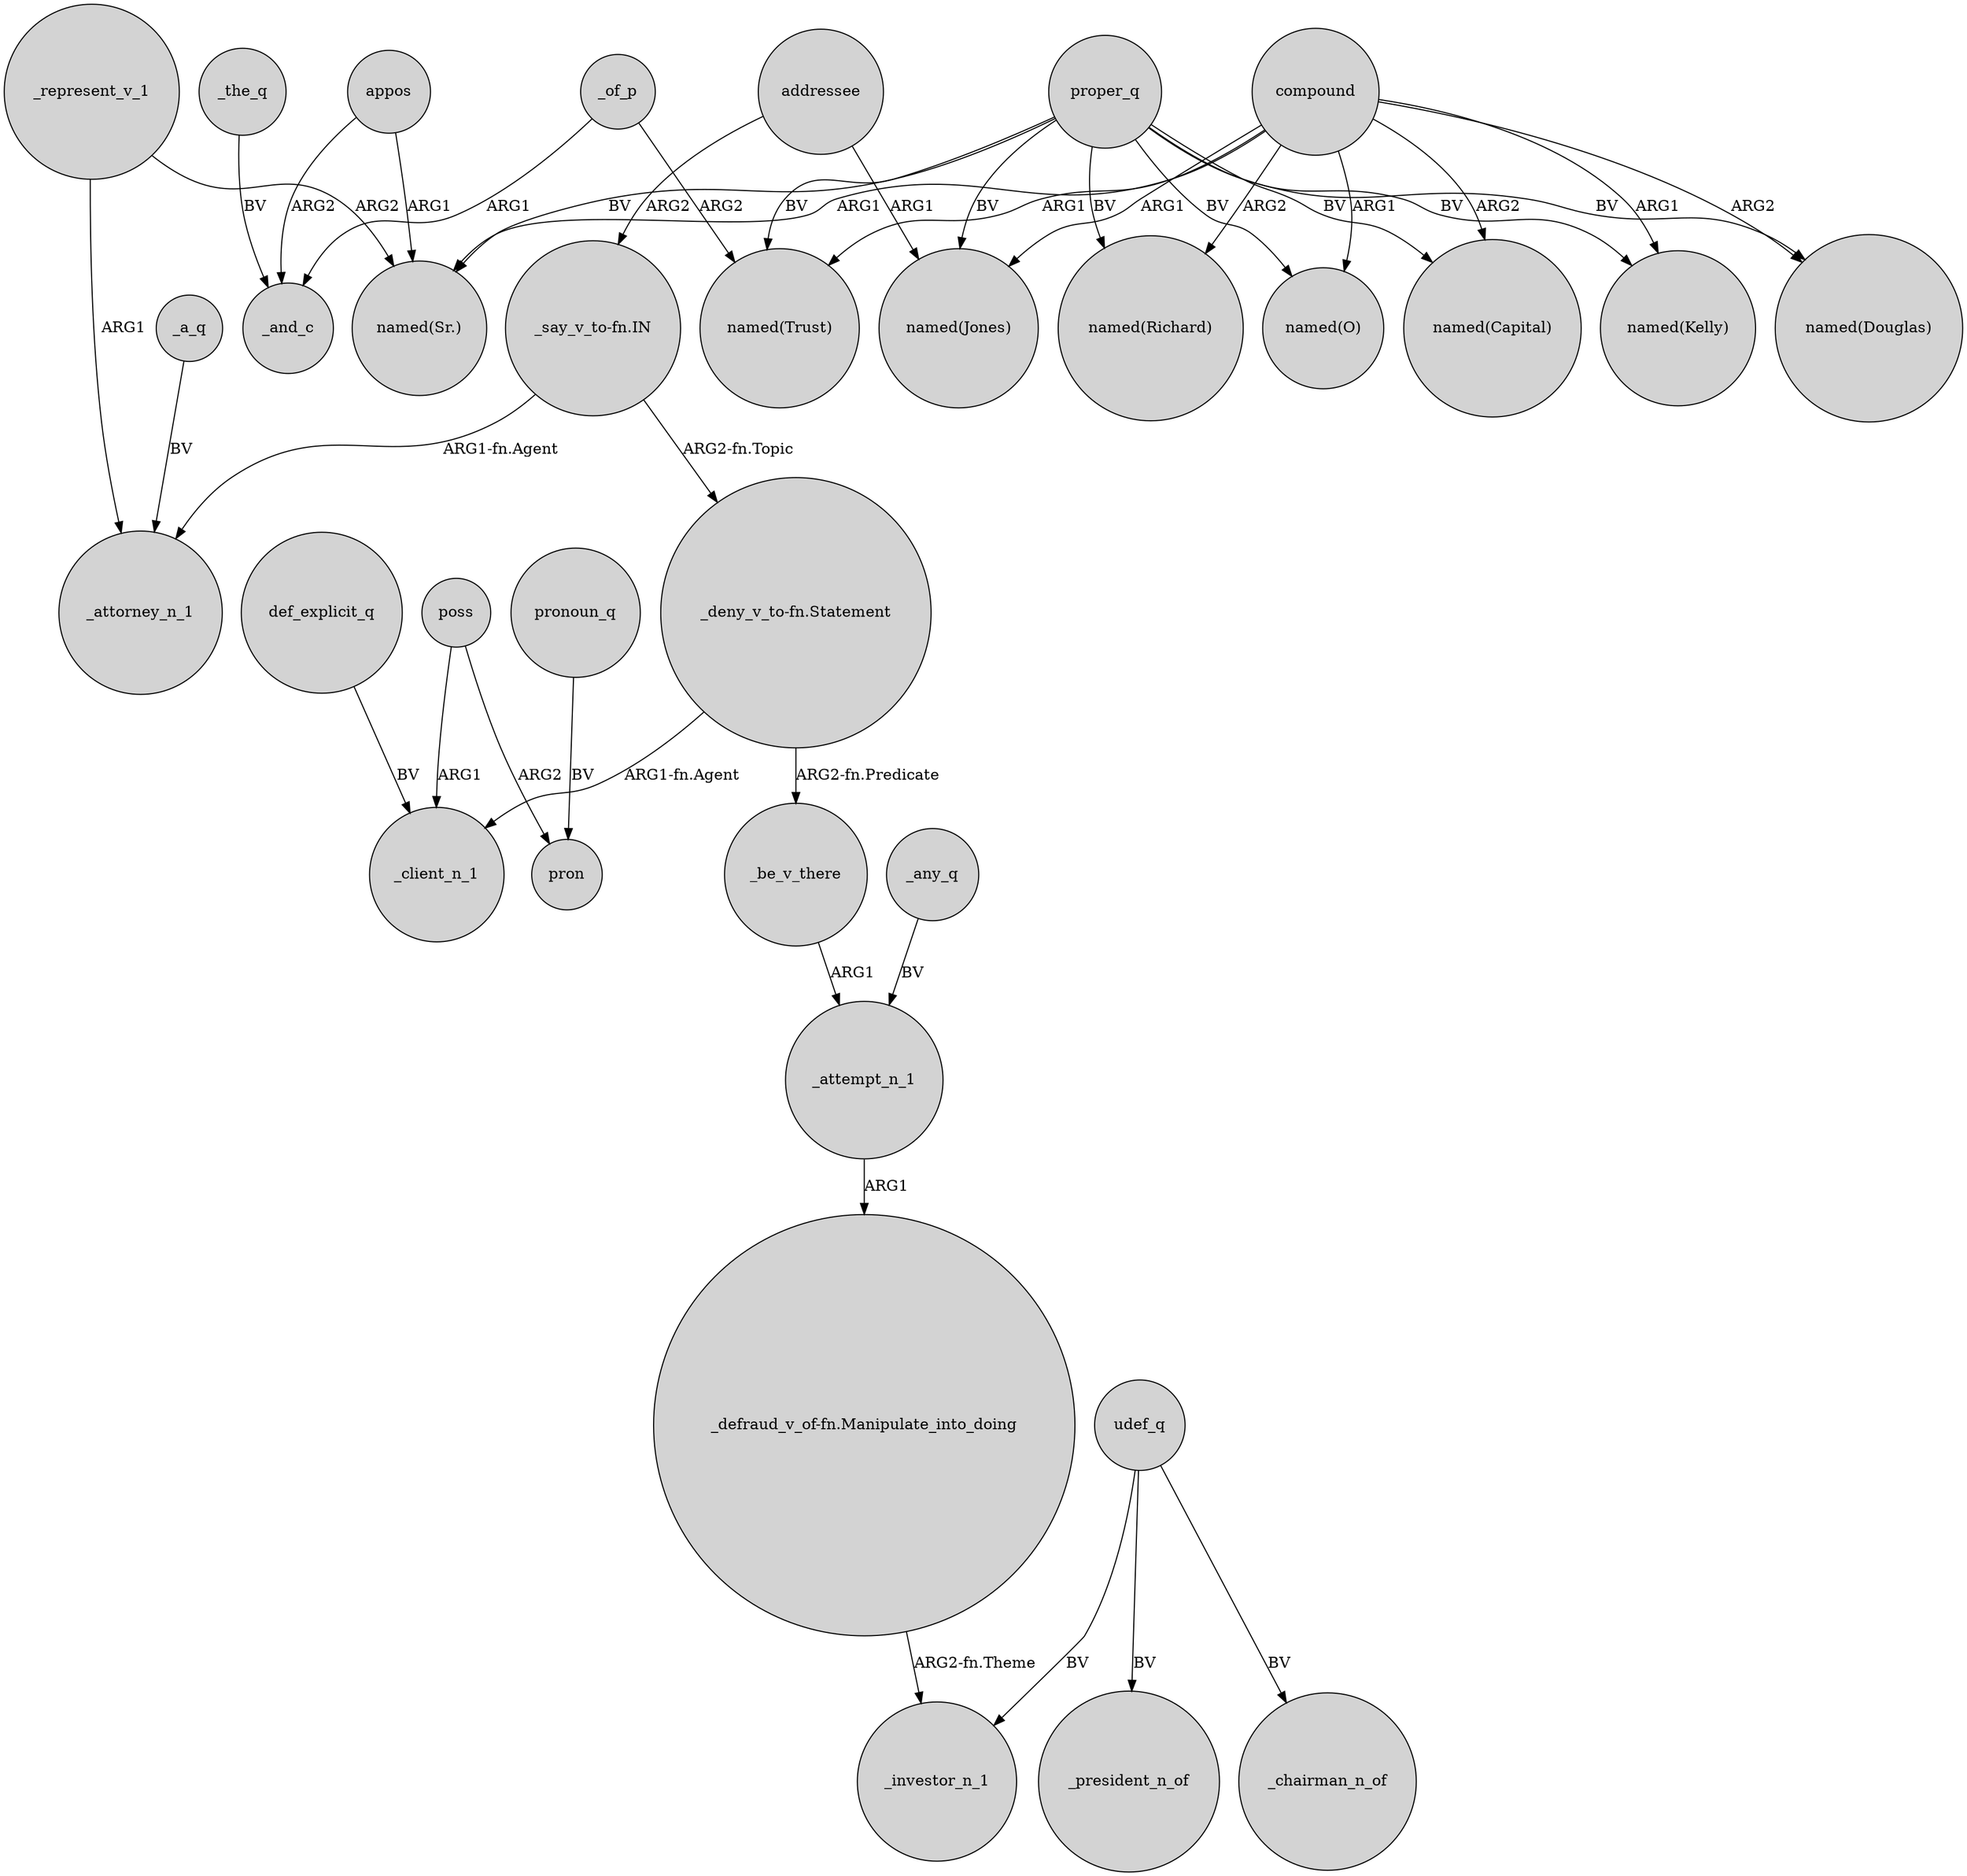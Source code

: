 digraph {
	node [shape=circle style=filled]
	_a_q -> _attorney_n_1 [label=BV]
	_the_q -> _and_c [label=BV]
	def_explicit_q -> _client_n_1 [label=BV]
	proper_q -> "named(Sr.)" [label=BV]
	_be_v_there -> _attempt_n_1 [label=ARG1]
	addressee -> "named(Jones)" [label=ARG1]
	_of_p -> "named(Trust)" [label=ARG2]
	_represent_v_1 -> _attorney_n_1 [label=ARG1]
	proper_q -> "named(Capital)" [label=BV]
	poss -> pron [label=ARG2]
	udef_q -> _investor_n_1 [label=BV]
	addressee -> "_say_v_to-fn.IN" [label=ARG2]
	appos -> "named(Sr.)" [label=ARG1]
	compound -> "named(Richard)" [label=ARG2]
	_attempt_n_1 -> "_defraud_v_of-fn.Manipulate_into_doing" [label=ARG1]
	compound -> "named(Trust)" [label=ARG1]
	compound -> "named(Kelly)" [label=ARG1]
	proper_q -> "named(O)" [label=BV]
	"_defraud_v_of-fn.Manipulate_into_doing" -> _investor_n_1 [label="ARG2-fn.Theme"]
	_any_q -> _attempt_n_1 [label=BV]
	"_deny_v_to-fn.Statement" -> _client_n_1 [label="ARG1-fn.Agent"]
	udef_q -> _chairman_n_of [label=BV]
	compound -> "named(Sr.)" [label=ARG1]
	"_deny_v_to-fn.Statement" -> _be_v_there [label="ARG2-fn.Predicate"]
	pronoun_q -> pron [label=BV]
	proper_q -> "named(Jones)" [label=BV]
	proper_q -> "named(Richard)" [label=BV]
	proper_q -> "named(Trust)" [label=BV]
	compound -> "named(Douglas)" [label=ARG2]
	appos -> _and_c [label=ARG2]
	udef_q -> _president_n_of [label=BV]
	compound -> "named(Capital)" [label=ARG2]
	compound -> "named(O)" [label=ARG1]
	_of_p -> _and_c [label=ARG1]
	_represent_v_1 -> "named(Sr.)" [label=ARG2]
	poss -> _client_n_1 [label=ARG1]
	compound -> "named(Jones)" [label=ARG1]
	proper_q -> "named(Kelly)" [label=BV]
	"_say_v_to-fn.IN" -> "_deny_v_to-fn.Statement" [label="ARG2-fn.Topic"]
	"_say_v_to-fn.IN" -> _attorney_n_1 [label="ARG1-fn.Agent"]
	proper_q -> "named(Douglas)" [label=BV]
}
